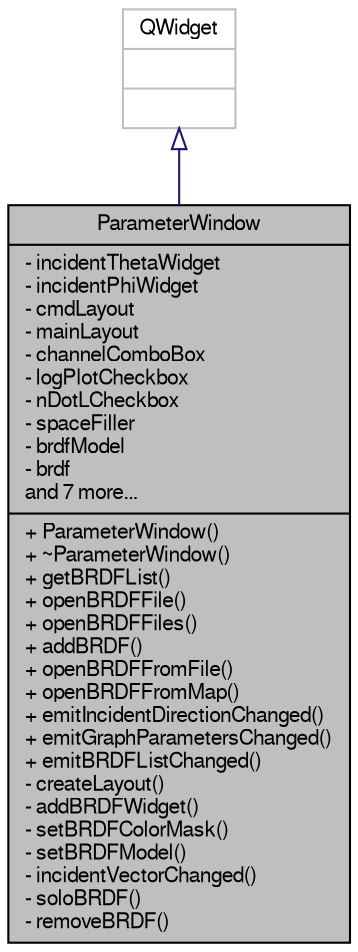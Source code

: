 digraph "ParameterWindow"
{
 // LATEX_PDF_SIZE
  edge [fontname="FreeSans",fontsize="10",labelfontname="FreeSans",labelfontsize="10"];
  node [fontname="FreeSans",fontsize="10",shape=record];
  Node2 [label="{ParameterWindow\n|- incidentThetaWidget\l- incidentPhiWidget\l- cmdLayout\l- mainLayout\l- channelComboBox\l- logPlotCheckbox\l- nDotLCheckbox\l- spaceFiller\l- brdfModel\l- brdf\land 7 more...\l|+ ParameterWindow()\l+ ~ParameterWindow()\l+ getBRDFList()\l+ openBRDFFile()\l+ openBRDFFiles()\l+ addBRDF()\l+ openBRDFFromFile()\l+ openBRDFFromMap()\l+ emitIncidentDirectionChanged()\l+ emitGraphParametersChanged()\l+ emitBRDFListChanged()\l- createLayout()\l- addBRDFWidget()\l- setBRDFColorMask()\l- setBRDFModel()\l- incidentVectorChanged()\l- soloBRDF()\l- removeBRDF()\l}",height=0.2,width=0.4,color="black", fillcolor="grey75", style="filled", fontcolor="black",tooltip=" "];
  Node3 -> Node2 [dir="back",color="midnightblue",fontsize="10",style="solid",arrowtail="onormal",fontname="FreeSans"];
  Node3 [label="{QWidget\n||}",height=0.2,width=0.4,color="grey75", fillcolor="white", style="filled",tooltip=" "];
}
